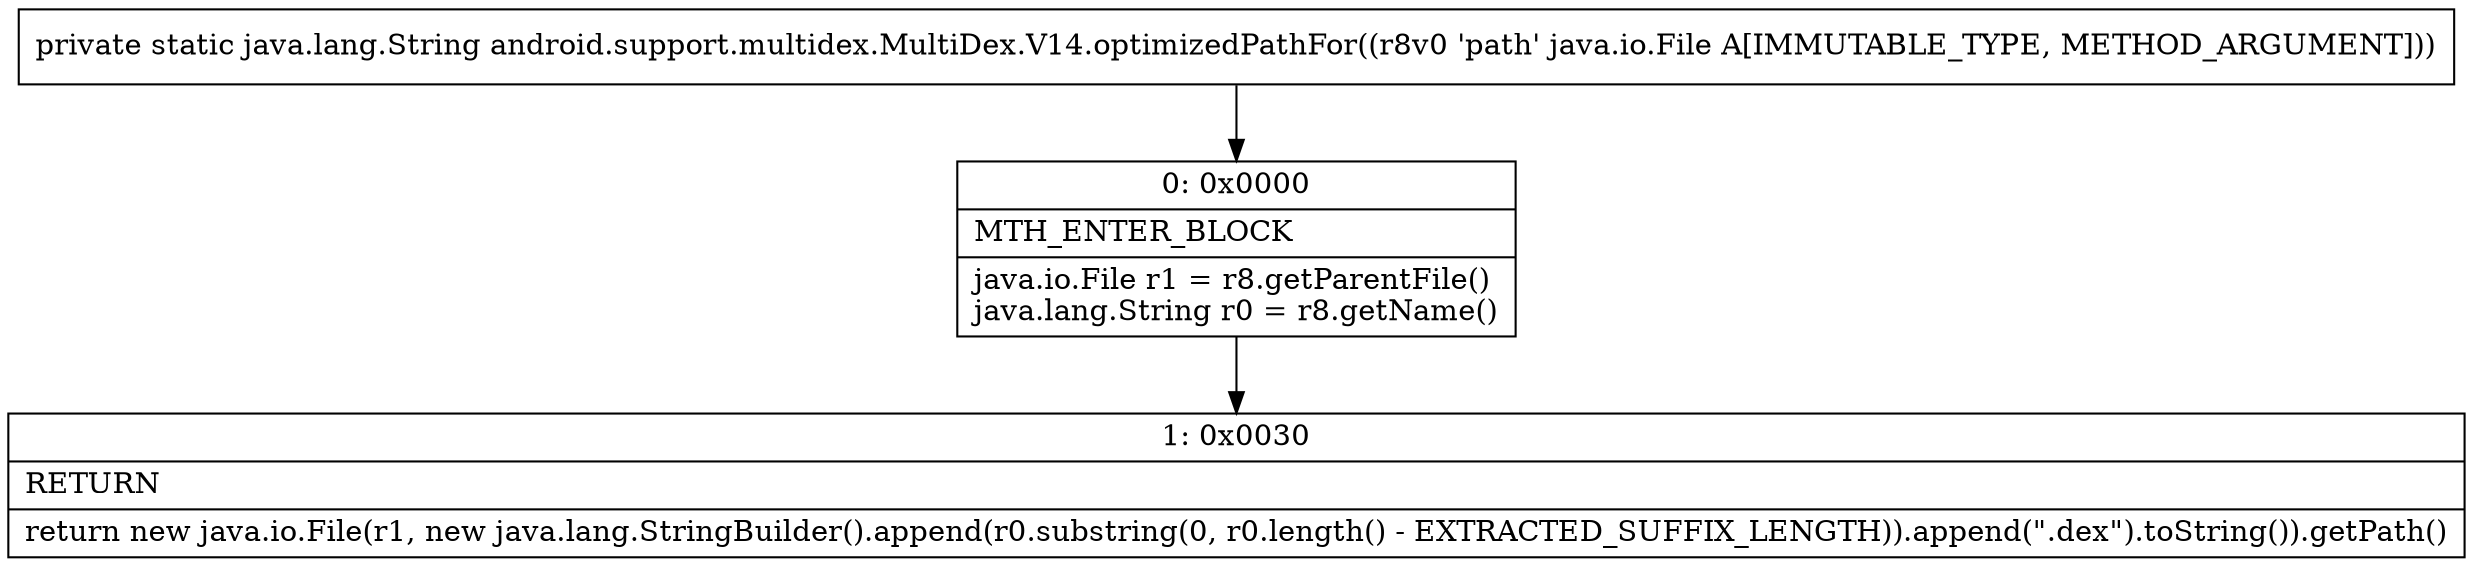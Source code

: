 digraph "CFG forandroid.support.multidex.MultiDex.V14.optimizedPathFor(Ljava\/io\/File;)Ljava\/lang\/String;" {
Node_0 [shape=record,label="{0\:\ 0x0000|MTH_ENTER_BLOCK\l|java.io.File r1 = r8.getParentFile()\ljava.lang.String r0 = r8.getName()\l}"];
Node_1 [shape=record,label="{1\:\ 0x0030|RETURN\l|return new java.io.File(r1, new java.lang.StringBuilder().append(r0.substring(0, r0.length() \- EXTRACTED_SUFFIX_LENGTH)).append(\".dex\").toString()).getPath()\l}"];
MethodNode[shape=record,label="{private static java.lang.String android.support.multidex.MultiDex.V14.optimizedPathFor((r8v0 'path' java.io.File A[IMMUTABLE_TYPE, METHOD_ARGUMENT])) }"];
MethodNode -> Node_0;
Node_0 -> Node_1;
}

